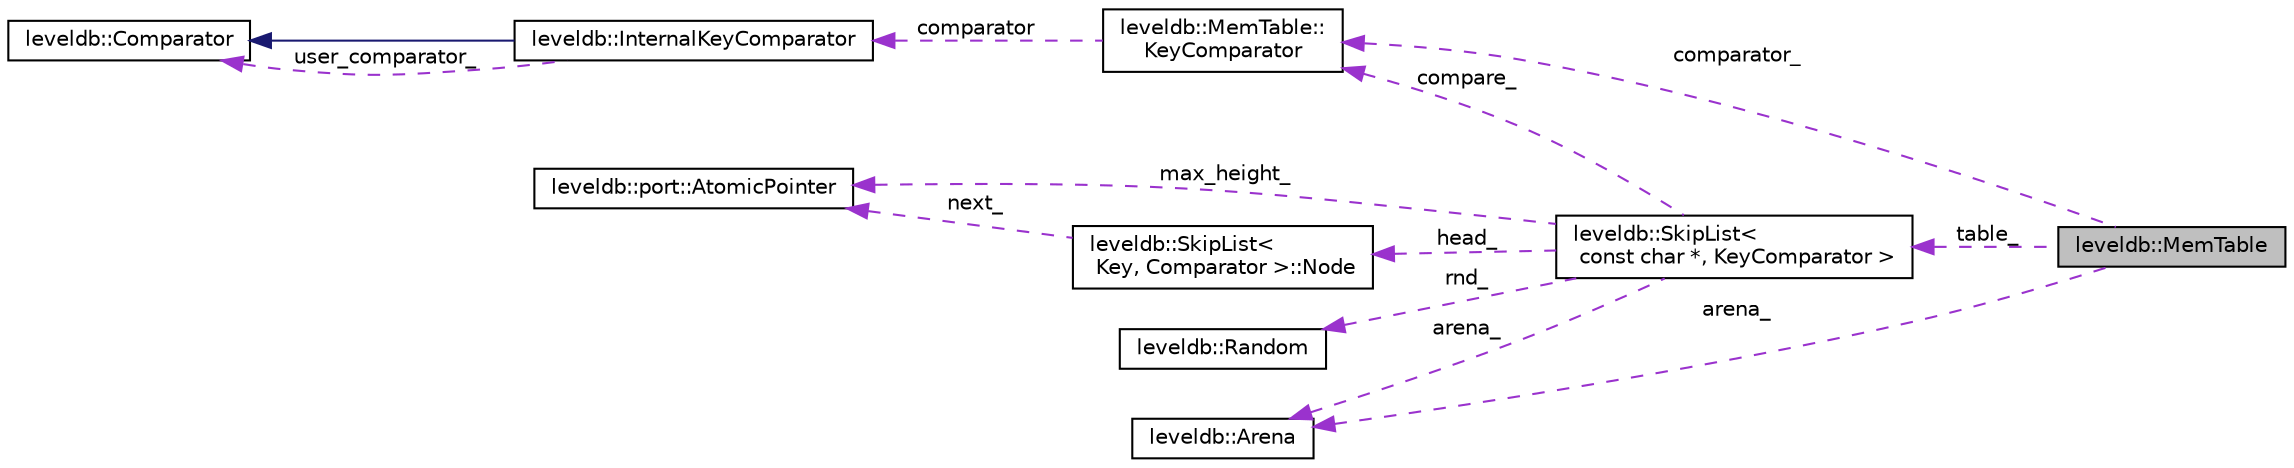 digraph "leveldb::MemTable"
{
  edge [fontname="Helvetica",fontsize="10",labelfontname="Helvetica",labelfontsize="10"];
  node [fontname="Helvetica",fontsize="10",shape=record];
  rankdir="LR";
  Node1 [label="leveldb::MemTable",height=0.2,width=0.4,color="black", fillcolor="grey75", style="filled" fontcolor="black"];
  Node2 -> Node1 [dir="back",color="darkorchid3",fontsize="10",style="dashed",label=" table_" ,fontname="Helvetica"];
  Node2 [label="leveldb::SkipList\<\l const char *, KeyComparator \>",height=0.2,width=0.4,color="black", fillcolor="white", style="filled",URL="$classleveldb_1_1_skip_list.html"];
  Node3 -> Node2 [dir="back",color="darkorchid3",fontsize="10",style="dashed",label=" head_" ,fontname="Helvetica"];
  Node3 [label="leveldb::SkipList\<\l Key, Comparator \>::Node",height=0.2,width=0.4,color="black", fillcolor="white", style="filled",URL="$structleveldb_1_1_skip_list_1_1_node.html"];
  Node4 -> Node3 [dir="back",color="darkorchid3",fontsize="10",style="dashed",label=" next_" ,fontname="Helvetica"];
  Node4 [label="leveldb::port::AtomicPointer",height=0.2,width=0.4,color="black", fillcolor="white", style="filled",URL="$classleveldb_1_1port_1_1_atomic_pointer.html"];
  Node5 -> Node2 [dir="back",color="darkorchid3",fontsize="10",style="dashed",label=" rnd_" ,fontname="Helvetica"];
  Node5 [label="leveldb::Random",height=0.2,width=0.4,color="black", fillcolor="white", style="filled",URL="$classleveldb_1_1_random.html"];
  Node4 -> Node2 [dir="back",color="darkorchid3",fontsize="10",style="dashed",label=" max_height_" ,fontname="Helvetica"];
  Node6 -> Node2 [dir="back",color="darkorchid3",fontsize="10",style="dashed",label=" compare_" ,fontname="Helvetica"];
  Node6 [label="leveldb::MemTable::\lKeyComparator",height=0.2,width=0.4,color="black", fillcolor="white", style="filled",URL="$structleveldb_1_1_mem_table_1_1_key_comparator.html"];
  Node7 -> Node6 [dir="back",color="darkorchid3",fontsize="10",style="dashed",label=" comparator" ,fontname="Helvetica"];
  Node7 [label="leveldb::InternalKeyComparator",height=0.2,width=0.4,color="black", fillcolor="white", style="filled",URL="$classleveldb_1_1_internal_key_comparator.html"];
  Node8 -> Node7 [dir="back",color="midnightblue",fontsize="10",style="solid",fontname="Helvetica"];
  Node8 [label="leveldb::Comparator",height=0.2,width=0.4,color="black", fillcolor="white", style="filled",URL="$structleveldb_1_1_comparator.html"];
  Node8 -> Node7 [dir="back",color="darkorchid3",fontsize="10",style="dashed",label=" user_comparator_" ,fontname="Helvetica"];
  Node9 -> Node2 [dir="back",color="darkorchid3",fontsize="10",style="dashed",label=" arena_" ,fontname="Helvetica"];
  Node9 [label="leveldb::Arena",height=0.2,width=0.4,color="black", fillcolor="white", style="filled",URL="$classleveldb_1_1_arena.html"];
  Node6 -> Node1 [dir="back",color="darkorchid3",fontsize="10",style="dashed",label=" comparator_" ,fontname="Helvetica"];
  Node9 -> Node1 [dir="back",color="darkorchid3",fontsize="10",style="dashed",label=" arena_" ,fontname="Helvetica"];
}
